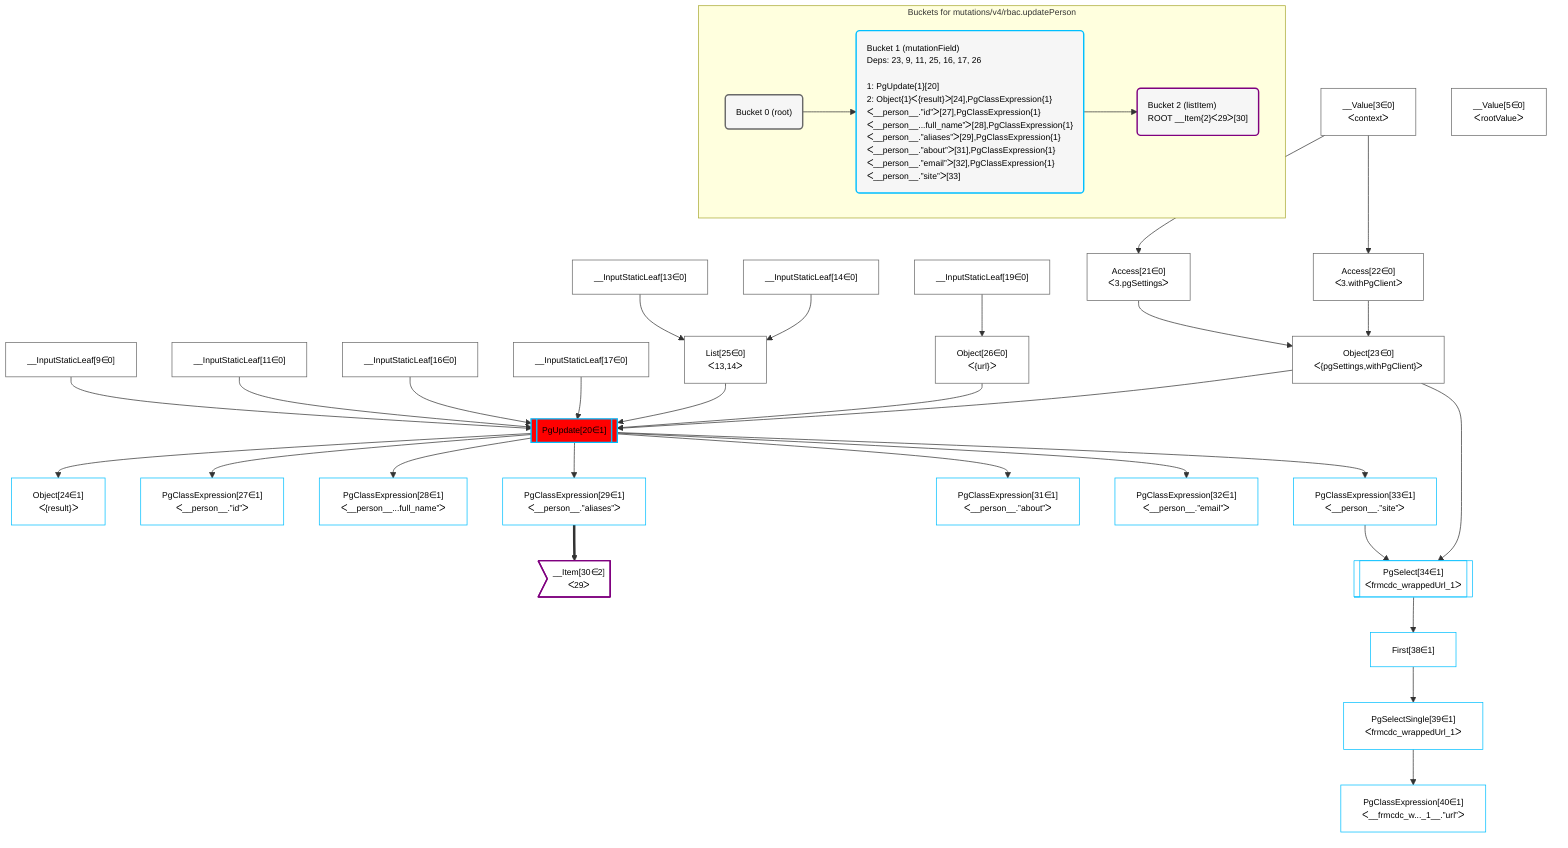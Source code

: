 %%{init: {'themeVariables': { 'fontSize': '12px'}}}%%
graph TD
    classDef path fill:#eee,stroke:#000,color:#000
    classDef plan fill:#fff,stroke-width:1px,color:#000
    classDef itemplan fill:#fff,stroke-width:2px,color:#000
    classDef sideeffectplan fill:#f00,stroke-width:2px,color:#000
    classDef bucket fill:#f6f6f6,color:#000,stroke-width:2px,text-align:left


    %% define steps
    __Value3["__Value[3∈0]<br />ᐸcontextᐳ"]:::plan
    __Value5["__Value[5∈0]<br />ᐸrootValueᐳ"]:::plan
    __InputStaticLeaf9["__InputStaticLeaf[9∈0]"]:::plan
    __InputStaticLeaf11["__InputStaticLeaf[11∈0]"]:::plan
    __InputStaticLeaf13["__InputStaticLeaf[13∈0]"]:::plan
    __InputStaticLeaf14["__InputStaticLeaf[14∈0]"]:::plan
    __InputStaticLeaf16["__InputStaticLeaf[16∈0]"]:::plan
    __InputStaticLeaf17["__InputStaticLeaf[17∈0]"]:::plan
    __InputStaticLeaf19["__InputStaticLeaf[19∈0]"]:::plan
    Access21["Access[21∈0]<br />ᐸ3.pgSettingsᐳ"]:::plan
    Access22["Access[22∈0]<br />ᐸ3.withPgClientᐳ"]:::plan
    Object23["Object[23∈0]<br />ᐸ{pgSettings,withPgClient}ᐳ"]:::plan
    List25["List[25∈0]<br />ᐸ13,14ᐳ"]:::plan
    Object26["Object[26∈0]<br />ᐸ{url}ᐳ"]:::plan
    PgUpdate20[["PgUpdate[20∈1]"]]:::sideeffectplan
    Object24["Object[24∈1]<br />ᐸ{result}ᐳ"]:::plan
    PgClassExpression27["PgClassExpression[27∈1]<br />ᐸ__person__.”id”ᐳ"]:::plan
    PgClassExpression28["PgClassExpression[28∈1]<br />ᐸ__person__...full_name”ᐳ"]:::plan
    PgClassExpression29["PgClassExpression[29∈1]<br />ᐸ__person__.”aliases”ᐳ"]:::plan
    __Item30>"__Item[30∈2]<br />ᐸ29ᐳ"]:::itemplan
    PgClassExpression31["PgClassExpression[31∈1]<br />ᐸ__person__.”about”ᐳ"]:::plan
    PgClassExpression32["PgClassExpression[32∈1]<br />ᐸ__person__.”email”ᐳ"]:::plan
    PgClassExpression33["PgClassExpression[33∈1]<br />ᐸ__person__.”site”ᐳ"]:::plan
    PgSelect34[["PgSelect[34∈1]<br />ᐸfrmcdc_wrappedUrl_1ᐳ"]]:::plan
    First38["First[38∈1]"]:::plan
    PgSelectSingle39["PgSelectSingle[39∈1]<br />ᐸfrmcdc_wrappedUrl_1ᐳ"]:::plan
    PgClassExpression40["PgClassExpression[40∈1]<br />ᐸ__frmcdc_w..._1__.”url”ᐳ"]:::plan

    %% plan dependencies
    __Value3 --> Access21
    __Value3 --> Access22
    Access21 & Access22 --> Object23
    __InputStaticLeaf13 & __InputStaticLeaf14 --> List25
    __InputStaticLeaf19 --> Object26
    Object23 & __InputStaticLeaf9 & __InputStaticLeaf11 & List25 & __InputStaticLeaf16 & __InputStaticLeaf17 & Object26 --> PgUpdate20
    PgUpdate20 --> Object24
    PgUpdate20 --> PgClassExpression27
    PgUpdate20 --> PgClassExpression28
    PgUpdate20 --> PgClassExpression29
    PgClassExpression29 ==> __Item30
    PgUpdate20 --> PgClassExpression31
    PgUpdate20 --> PgClassExpression32
    PgUpdate20 --> PgClassExpression33
    Object23 & PgClassExpression33 --> PgSelect34
    PgSelect34 --> First38
    First38 --> PgSelectSingle39
    PgSelectSingle39 --> PgClassExpression40

    subgraph "Buckets for mutations/v4/rbac.updatePerson"
    Bucket0("Bucket 0 (root)"):::bucket
    classDef bucket0 stroke:#696969
    class Bucket0,__Value3,__Value5,__InputStaticLeaf9,__InputStaticLeaf11,__InputStaticLeaf13,__InputStaticLeaf14,__InputStaticLeaf16,__InputStaticLeaf17,__InputStaticLeaf19,Access21,Access22,Object23,List25,Object26 bucket0
    Bucket1("Bucket 1 (mutationField)<br />Deps: 23, 9, 11, 25, 16, 17, 26<br /><br />1: PgUpdate{1}[20]<br />2: Object{1}ᐸ{result}ᐳ[24],PgClassExpression{1}ᐸ__person__.”id”ᐳ[27],PgClassExpression{1}ᐸ__person__...full_name”ᐳ[28],PgClassExpression{1}ᐸ__person__.”aliases”ᐳ[29],PgClassExpression{1}ᐸ__person__.”about”ᐳ[31],PgClassExpression{1}ᐸ__person__.”email”ᐳ[32],PgClassExpression{1}ᐸ__person__.”site”ᐳ[33]"):::bucket
    classDef bucket1 stroke:#00bfff
    class Bucket1,PgUpdate20,Object24,PgClassExpression27,PgClassExpression28,PgClassExpression29,PgClassExpression31,PgClassExpression32,PgClassExpression33,PgSelect34,First38,PgSelectSingle39,PgClassExpression40 bucket1
    Bucket2("Bucket 2 (listItem)<br />ROOT __Item{2}ᐸ29ᐳ[30]"):::bucket
    classDef bucket2 stroke:#7f007f
    class Bucket2,__Item30 bucket2
    Bucket0 --> Bucket1
    Bucket1 --> Bucket2
    end